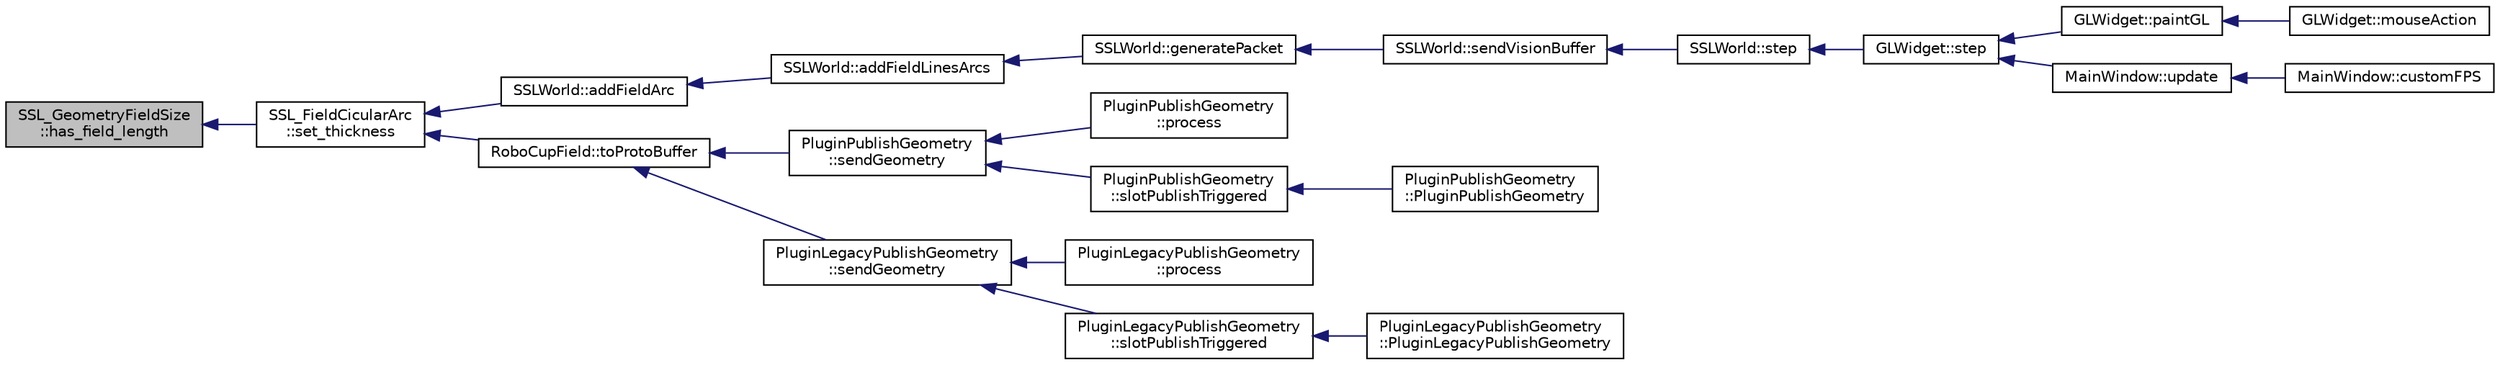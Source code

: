 digraph "SSL_GeometryFieldSize::has_field_length"
{
 // INTERACTIVE_SVG=YES
  edge [fontname="Helvetica",fontsize="10",labelfontname="Helvetica",labelfontsize="10"];
  node [fontname="Helvetica",fontsize="10",shape=record];
  rankdir="LR";
  Node1 [label="SSL_GeometryFieldSize\l::has_field_length",height=0.2,width=0.4,color="black", fillcolor="grey75", style="filled", fontcolor="black"];
  Node1 -> Node2 [dir="back",color="midnightblue",fontsize="10",style="solid",fontname="Helvetica"];
  Node2 [label="SSL_FieldCicularArc\l::set_thickness",height=0.2,width=0.4,color="black", fillcolor="white", style="filled",URL="$d4/dee/class_s_s_l___field_cicular_arc.html#a7a3b992e2aa4556680b15df054b24ee0"];
  Node2 -> Node3 [dir="back",color="midnightblue",fontsize="10",style="solid",fontname="Helvetica"];
  Node3 [label="SSLWorld::addFieldArc",height=0.2,width=0.4,color="black", fillcolor="white", style="filled",URL="$d9/d7f/class_s_s_l_world.html#a4aae6cd9fd9e800f2b63b879c453e329"];
  Node3 -> Node4 [dir="back",color="midnightblue",fontsize="10",style="solid",fontname="Helvetica"];
  Node4 [label="SSLWorld::addFieldLinesArcs",height=0.2,width=0.4,color="black", fillcolor="white", style="filled",URL="$d9/d7f/class_s_s_l_world.html#ab63b1ae050461721a6ed16b9a61fc97d"];
  Node4 -> Node5 [dir="back",color="midnightblue",fontsize="10",style="solid",fontname="Helvetica"];
  Node5 [label="SSLWorld::generatePacket",height=0.2,width=0.4,color="black", fillcolor="white", style="filled",URL="$d9/d7f/class_s_s_l_world.html#a7c2c8355c0fcb5a54a8829629145377e"];
  Node5 -> Node6 [dir="back",color="midnightblue",fontsize="10",style="solid",fontname="Helvetica"];
  Node6 [label="SSLWorld::sendVisionBuffer",height=0.2,width=0.4,color="black", fillcolor="white", style="filled",URL="$d9/d7f/class_s_s_l_world.html#ac33c379ea009095ee408f55a8e0693f5"];
  Node6 -> Node7 [dir="back",color="midnightblue",fontsize="10",style="solid",fontname="Helvetica"];
  Node7 [label="SSLWorld::step",height=0.2,width=0.4,color="black", fillcolor="white", style="filled",URL="$d9/d7f/class_s_s_l_world.html#a19a89ea3cdc5eeb4176ee4f44c3d1328"];
  Node7 -> Node8 [dir="back",color="midnightblue",fontsize="10",style="solid",fontname="Helvetica"];
  Node8 [label="GLWidget::step",height=0.2,width=0.4,color="black", fillcolor="white", style="filled",URL="$da/d10/class_g_l_widget.html#a655d413639cb45a511baec4d3d4b723c"];
  Node8 -> Node9 [dir="back",color="midnightblue",fontsize="10",style="solid",fontname="Helvetica"];
  Node9 [label="GLWidget::paintGL",height=0.2,width=0.4,color="black", fillcolor="white", style="filled",URL="$da/d10/class_g_l_widget.html#a640b5570cb2b37724fd5b58a77339c5e"];
  Node9 -> Node10 [dir="back",color="midnightblue",fontsize="10",style="solid",fontname="Helvetica"];
  Node10 [label="GLWidget::mouseAction",height=0.2,width=0.4,color="black", fillcolor="white", style="filled",URL="$da/d10/class_g_l_widget.html#ac38cb02e557b2f553c83bb49f26eb50d"];
  Node8 -> Node11 [dir="back",color="midnightblue",fontsize="10",style="solid",fontname="Helvetica"];
  Node11 [label="MainWindow::update",height=0.2,width=0.4,color="black", fillcolor="white", style="filled",URL="$d9/dc6/class_main_window.html#a128f71880d4b9683149023fc46fcc9f8"];
  Node11 -> Node12 [dir="back",color="midnightblue",fontsize="10",style="solid",fontname="Helvetica"];
  Node12 [label="MainWindow::customFPS",height=0.2,width=0.4,color="black", fillcolor="white", style="filled",URL="$d9/dc6/class_main_window.html#a54b84786850165c4e5466bc2e4097810"];
  Node2 -> Node13 [dir="back",color="midnightblue",fontsize="10",style="solid",fontname="Helvetica"];
  Node13 [label="RoboCupField::toProtoBuffer",height=0.2,width=0.4,color="black", fillcolor="white", style="filled",URL="$d2/d6f/class_robo_cup_field.html#a7dc325f8d2dfbc14b243d7dab4791cf6"];
  Node13 -> Node14 [dir="back",color="midnightblue",fontsize="10",style="solid",fontname="Helvetica"];
  Node14 [label="PluginPublishGeometry\l::sendGeometry",height=0.2,width=0.4,color="black", fillcolor="white", style="filled",URL="$d5/db6/class_plugin_publish_geometry.html#a4134adf04d9628fca2e8d937dedf80a9"];
  Node14 -> Node15 [dir="back",color="midnightblue",fontsize="10",style="solid",fontname="Helvetica"];
  Node15 [label="PluginPublishGeometry\l::process",height=0.2,width=0.4,color="black", fillcolor="white", style="filled",URL="$d5/db6/class_plugin_publish_geometry.html#af5088ac93beaefa0318196253ddb676d"];
  Node14 -> Node16 [dir="back",color="midnightblue",fontsize="10",style="solid",fontname="Helvetica"];
  Node16 [label="PluginPublishGeometry\l::slotPublishTriggered",height=0.2,width=0.4,color="black", fillcolor="white", style="filled",URL="$d5/db6/class_plugin_publish_geometry.html#ada4c3d82c7d4e71f2518bd6c70e75323"];
  Node16 -> Node17 [dir="back",color="midnightblue",fontsize="10",style="solid",fontname="Helvetica"];
  Node17 [label="PluginPublishGeometry\l::PluginPublishGeometry",height=0.2,width=0.4,color="black", fillcolor="white", style="filled",URL="$d5/db6/class_plugin_publish_geometry.html#a9e882d196592309be7142e9bac31031a"];
  Node13 -> Node18 [dir="back",color="midnightblue",fontsize="10",style="solid",fontname="Helvetica"];
  Node18 [label="PluginLegacyPublishGeometry\l::sendGeometry",height=0.2,width=0.4,color="black", fillcolor="white", style="filled",URL="$da/da8/class_plugin_legacy_publish_geometry.html#ab3a19abff7ed07a1980e2ba3f839b0dc"];
  Node18 -> Node19 [dir="back",color="midnightblue",fontsize="10",style="solid",fontname="Helvetica"];
  Node19 [label="PluginLegacyPublishGeometry\l::process",height=0.2,width=0.4,color="black", fillcolor="white", style="filled",URL="$da/da8/class_plugin_legacy_publish_geometry.html#a1e8cc6b653351ad1c5230b15976cbbe5"];
  Node18 -> Node20 [dir="back",color="midnightblue",fontsize="10",style="solid",fontname="Helvetica"];
  Node20 [label="PluginLegacyPublishGeometry\l::slotPublishTriggered",height=0.2,width=0.4,color="black", fillcolor="white", style="filled",URL="$da/da8/class_plugin_legacy_publish_geometry.html#a298abe557fb26dbb5e147d7e742cbe75"];
  Node20 -> Node21 [dir="back",color="midnightblue",fontsize="10",style="solid",fontname="Helvetica"];
  Node21 [label="PluginLegacyPublishGeometry\l::PluginLegacyPublishGeometry",height=0.2,width=0.4,color="black", fillcolor="white", style="filled",URL="$da/da8/class_plugin_legacy_publish_geometry.html#a1203737efb1d4913ba97729d6d4fb66b"];
}

